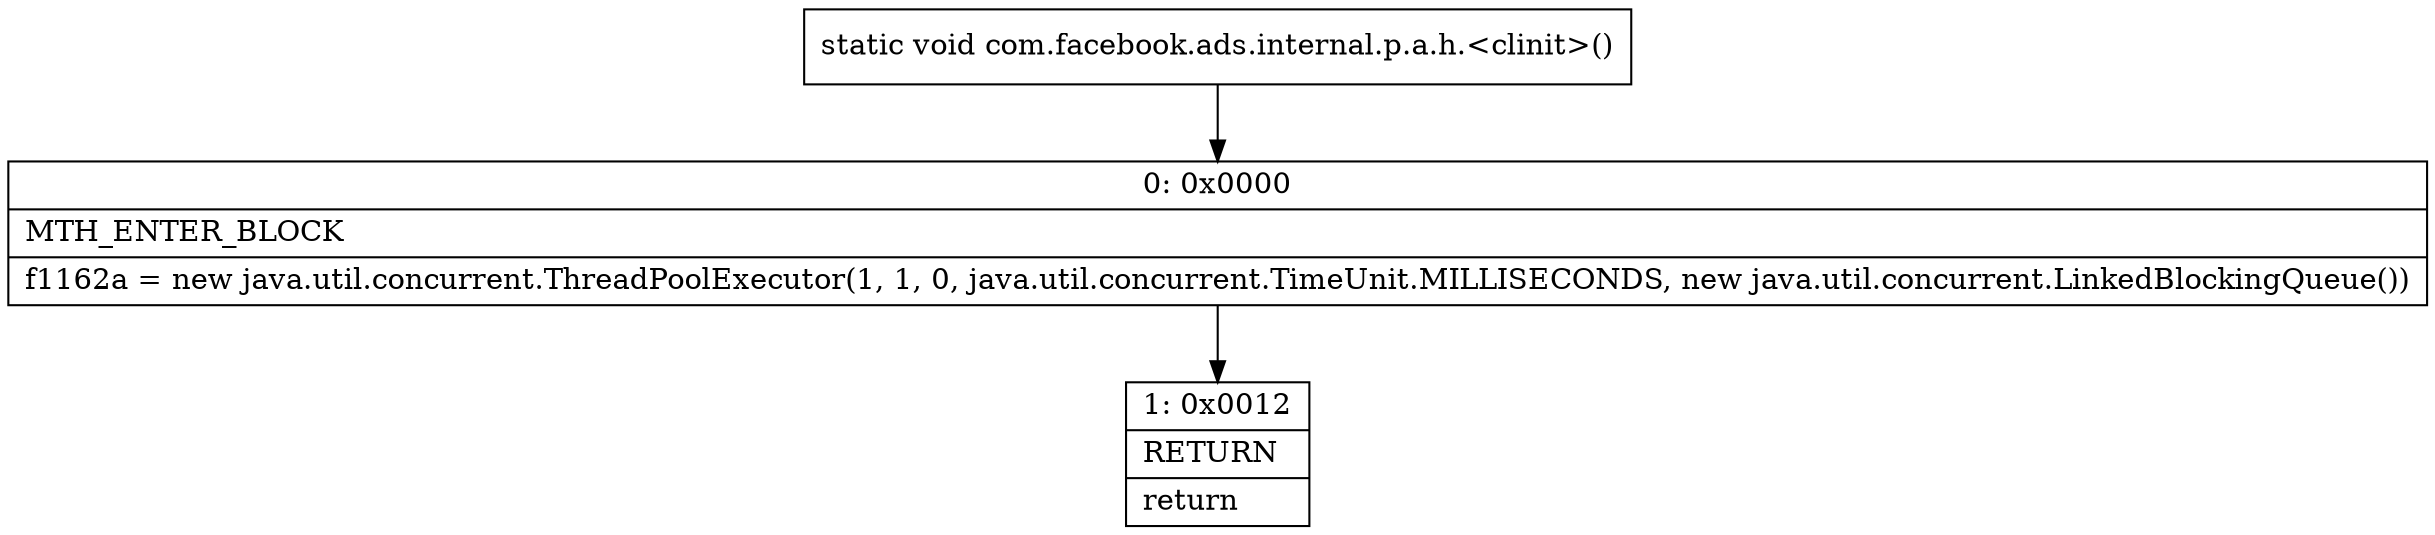digraph "CFG forcom.facebook.ads.internal.p.a.h.\<clinit\>()V" {
Node_0 [shape=record,label="{0\:\ 0x0000|MTH_ENTER_BLOCK\l|f1162a = new java.util.concurrent.ThreadPoolExecutor(1, 1, 0, java.util.concurrent.TimeUnit.MILLISECONDS, new java.util.concurrent.LinkedBlockingQueue())\l}"];
Node_1 [shape=record,label="{1\:\ 0x0012|RETURN\l|return\l}"];
MethodNode[shape=record,label="{static void com.facebook.ads.internal.p.a.h.\<clinit\>() }"];
MethodNode -> Node_0;
Node_0 -> Node_1;
}

